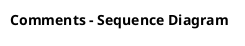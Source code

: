 @startuml

title "Comments - Sequence Diagram"

'This is a single line comment

/'
This is a multi-
line comment
'/

@enduml
